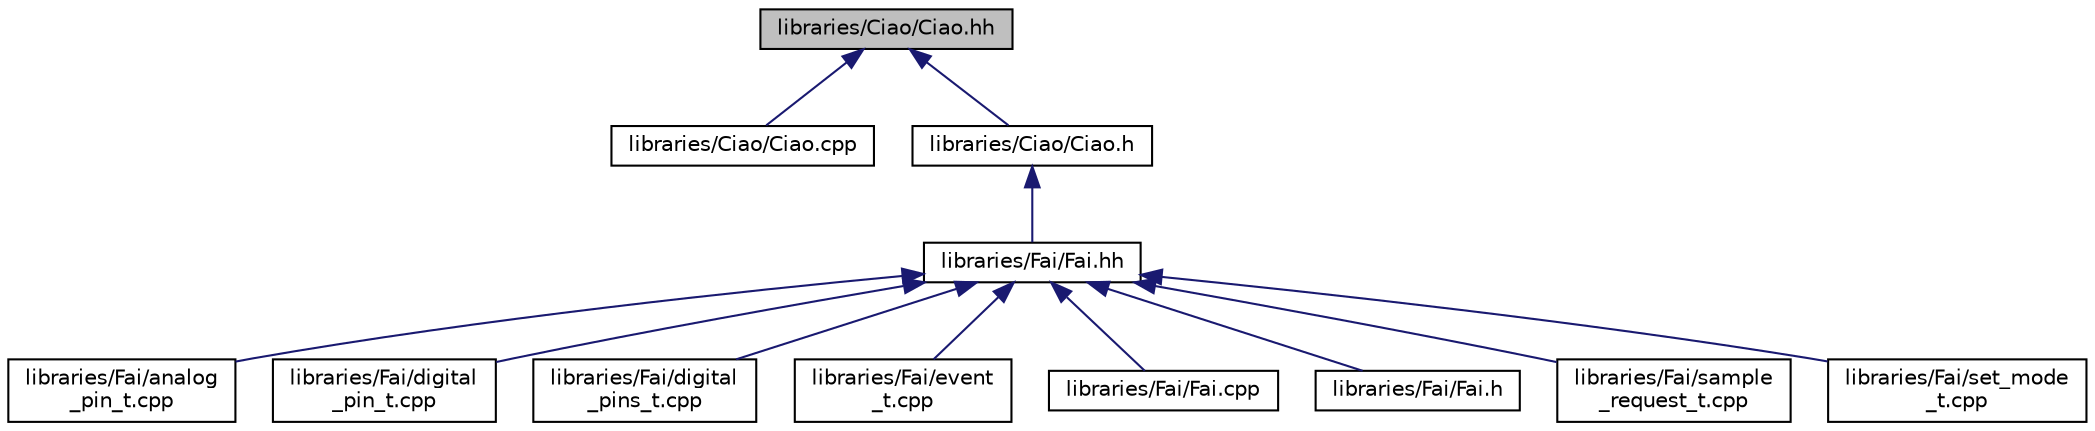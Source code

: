 digraph "libraries/Ciao/Ciao.hh"
{
  edge [fontname="Helvetica",fontsize="10",labelfontname="Helvetica",labelfontsize="10"];
  node [fontname="Helvetica",fontsize="10",shape=record];
  Node1 [label="libraries/Ciao/Ciao.hh",height=0.2,width=0.4,color="black", fillcolor="grey75", style="filled", fontcolor="black"];
  Node1 -> Node2 [dir="back",color="midnightblue",fontsize="10",style="solid",fontname="Helvetica"];
  Node2 [label="libraries/Ciao/Ciao.cpp",height=0.2,width=0.4,color="black", fillcolor="white", style="filled",URL="$d2/dc7/Ciao_8cpp.html"];
  Node1 -> Node3 [dir="back",color="midnightblue",fontsize="10",style="solid",fontname="Helvetica"];
  Node3 [label="libraries/Ciao/Ciao.h",height=0.2,width=0.4,color="black", fillcolor="white", style="filled",URL="$d6/d49/Ciao_8h.html"];
  Node3 -> Node4 [dir="back",color="midnightblue",fontsize="10",style="solid",fontname="Helvetica"];
  Node4 [label="libraries/Fai/Fai.hh",height=0.2,width=0.4,color="black", fillcolor="white", style="filled",URL="$dc/d78/Fai_8hh.html"];
  Node4 -> Node5 [dir="back",color="midnightblue",fontsize="10",style="solid",fontname="Helvetica"];
  Node5 [label="libraries/Fai/analog\l_pin_t.cpp",height=0.2,width=0.4,color="black", fillcolor="white", style="filled",URL="$d2/d49/analog__pin__t_8cpp.html"];
  Node4 -> Node6 [dir="back",color="midnightblue",fontsize="10",style="solid",fontname="Helvetica"];
  Node6 [label="libraries/Fai/digital\l_pin_t.cpp",height=0.2,width=0.4,color="black", fillcolor="white", style="filled",URL="$d1/df8/digital__pin__t_8cpp.html"];
  Node4 -> Node7 [dir="back",color="midnightblue",fontsize="10",style="solid",fontname="Helvetica"];
  Node7 [label="libraries/Fai/digital\l_pins_t.cpp",height=0.2,width=0.4,color="black", fillcolor="white", style="filled",URL="$db/d4b/digital__pins__t_8cpp.html"];
  Node4 -> Node8 [dir="back",color="midnightblue",fontsize="10",style="solid",fontname="Helvetica"];
  Node8 [label="libraries/Fai/event\l_t.cpp",height=0.2,width=0.4,color="black", fillcolor="white", style="filled",URL="$db/d86/event__t_8cpp.html"];
  Node4 -> Node9 [dir="back",color="midnightblue",fontsize="10",style="solid",fontname="Helvetica"];
  Node9 [label="libraries/Fai/Fai.cpp",height=0.2,width=0.4,color="black", fillcolor="white", style="filled",URL="$d6/dc9/Fai_8cpp.html"];
  Node4 -> Node10 [dir="back",color="midnightblue",fontsize="10",style="solid",fontname="Helvetica"];
  Node10 [label="libraries/Fai/Fai.h",height=0.2,width=0.4,color="black", fillcolor="white", style="filled",URL="$d8/d9a/Fai_8h.html"];
  Node4 -> Node11 [dir="back",color="midnightblue",fontsize="10",style="solid",fontname="Helvetica"];
  Node11 [label="libraries/Fai/sample\l_request_t.cpp",height=0.2,width=0.4,color="black", fillcolor="white", style="filled",URL="$de/dff/sample__request__t_8cpp.html"];
  Node4 -> Node12 [dir="back",color="midnightblue",fontsize="10",style="solid",fontname="Helvetica"];
  Node12 [label="libraries/Fai/set_mode\l_t.cpp",height=0.2,width=0.4,color="black", fillcolor="white", style="filled",URL="$dd/dbf/set__mode__t_8cpp.html"];
}
